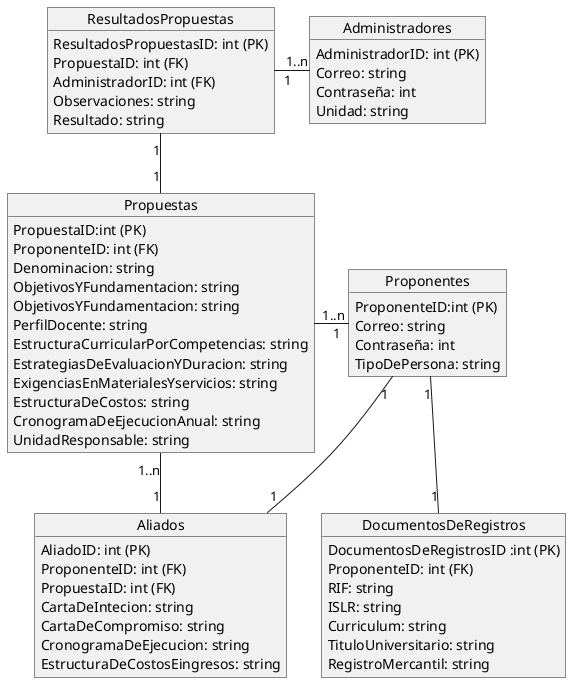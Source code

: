@startuml DatabaseDiagram

object Proponentes{
    ProponenteID:int (PK)
    Correo: string
    Contraseña: int
    TipoDePersona: string
}

object Administradores{
    AdministradorID: int (PK)
    Correo: string
    Contraseña: int
    Unidad: string
}

object DocumentosDeRegistros{
    DocumentosDeRegistrosID :int (PK)
    ProponenteID: int (FK)
    RIF: string
    ISLR: string
    Curriculum: string
    TituloUniversitario: string
    RegistroMercantil: string
}



object Propuestas{
    PropuestaID:int (PK)
    ProponenteID: int (FK)
    Denominacion: string
    ObjetivosYFundamentacion: string
    ObjetivosYFundamentacion: string
    PerfilDocente: string
    EstructuraCurricularPorCompetencias: string
    EstrategiasDeEvaluacionYDuracion: string
    ExigenciasEnMaterialesYservicios: string
    EstructuraDeCostos: string
    CronogramaDeEjecucionAnual: string
    UnidadResponsable: string
}

object ResultadosPropuestas{
    ResultadosPropuestasID: int (PK)
    PropuestaID: int (FK)
    AdministradorID: int (FK)
    Observaciones: string
    Resultado: string
}


object Aliados{
    AliadoID: int (PK)
    ProponenteID: int (FK)
    PropuestaID: int (FK)
    CartaDeIntecion: string
    CartaDeCompromiso: string
    CronogramaDeEjecucion: string
    EstructuraDeCostosEingresos: string
}



ResultadosPropuestas "1"--"1" Propuestas
Administradores "1   "-l- " 1..n" ResultadosPropuestas
DocumentosDeRegistros "1"-u-"1" Proponentes
Propuestas "1..n "-r-" 1" Proponentes
Aliados "1"-u-"1" Proponentes
Aliados "1"-u-"1..n" Propuestas

@enduml